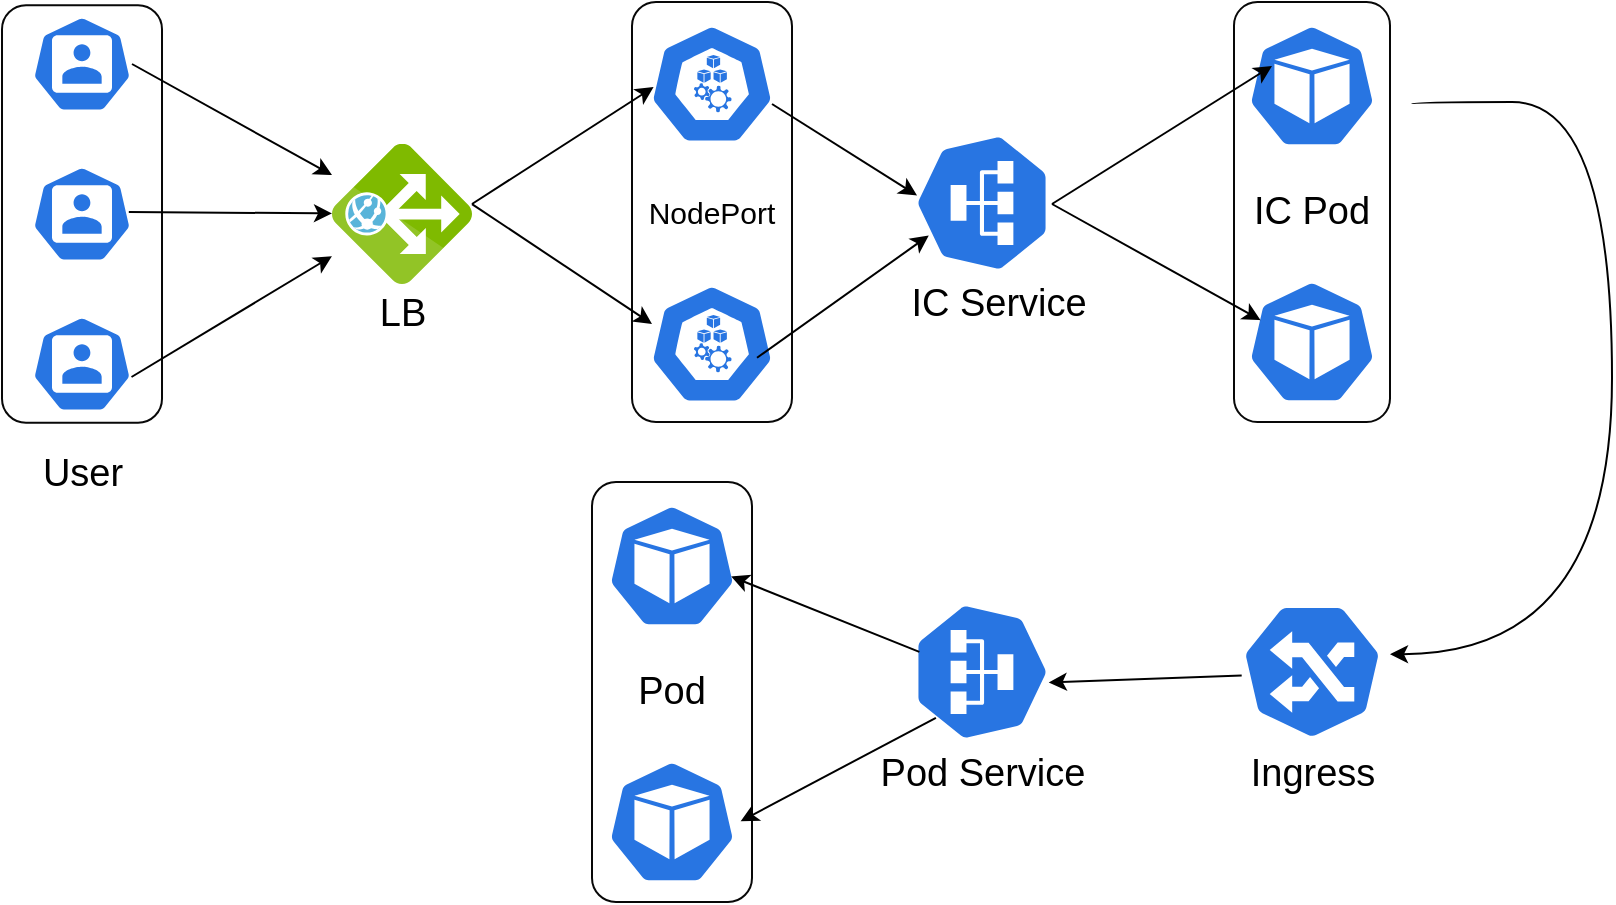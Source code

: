 <mxfile version="17.1.5" type="github">
  <diagram id="T-z73qjj3EYtQLlv2BbI" name="第 1 页">
    <mxGraphModel dx="1021" dy="529" grid="1" gridSize="10" guides="1" tooltips="1" connect="1" arrows="1" fold="1" page="1" pageScale="1" pageWidth="980" pageHeight="1390" math="0" shadow="0">
      <root>
        <mxCell id="0" />
        <mxCell id="1" parent="0" />
        <mxCell id="6sAhm8Tma2SEbeLi_Sfp-47" value="Pod" style="rounded=1;whiteSpace=wrap;html=1;fontSize=19;strokeColor=#080808;rotation=90;horizontal=0;" vertex="1" parent="1">
          <mxGeometry x="255" y="364" width="210" height="80" as="geometry" />
        </mxCell>
        <mxCell id="6sAhm8Tma2SEbeLi_Sfp-46" value="IC Pod" style="rounded=1;whiteSpace=wrap;html=1;fontSize=19;strokeColor=#080808;rotation=90;horizontal=0;" vertex="1" parent="1">
          <mxGeometry x="575" y="125" width="210" height="78" as="geometry" />
        </mxCell>
        <mxCell id="6sAhm8Tma2SEbeLi_Sfp-45" value="&lt;font style=&quot;font-size: 15px&quot;&gt;NodePort&lt;/font&gt;" style="rounded=1;whiteSpace=wrap;html=1;fontSize=19;strokeColor=#080808;rotation=90;textDirection=rtl;horizontal=0;" vertex="1" parent="1">
          <mxGeometry x="275" y="124" width="210" height="80" as="geometry" />
        </mxCell>
        <mxCell id="6sAhm8Tma2SEbeLi_Sfp-44" value="" style="rounded=1;whiteSpace=wrap;html=1;fontSize=19;strokeColor=#080808;rotation=90;" vertex="1" parent="1">
          <mxGeometry x="-39.37" y="125" width="208.75" height="80" as="geometry" />
        </mxCell>
        <mxCell id="6sAhm8Tma2SEbeLi_Sfp-3" value="" style="sketch=0;html=1;dashed=0;whitespace=wrap;fillColor=#2875E2;strokeColor=#ffffff;points=[[0.005,0.63,0],[0.1,0.2,0],[0.9,0.2,0],[0.5,0,0],[0.995,0.63,0],[0.72,0.99,0],[0.5,1,0],[0.28,0.99,0]];shape=mxgraph.kubernetes.icon;prIcon=user" vertex="1" parent="1">
          <mxGeometry x="40" y="65" width="50" height="50" as="geometry" />
        </mxCell>
        <mxCell id="6sAhm8Tma2SEbeLi_Sfp-4" value="" style="sketch=0;aspect=fixed;html=1;points=[];align=center;image;fontSize=12;image=img/lib/mscae/Application_Gateway.svg;rotation=-90;" vertex="1" parent="1">
          <mxGeometry x="190" y="130" width="70" height="70" as="geometry" />
        </mxCell>
        <mxCell id="6sAhm8Tma2SEbeLi_Sfp-5" value="" style="sketch=0;html=1;dashed=0;whitespace=wrap;fillColor=#2875E2;strokeColor=#ffffff;points=[[0.005,0.63,0],[0.1,0.2,0],[0.9,0.2,0],[0.5,0,0],[0.995,0.63,0],[0.72,0.99,0],[0.5,1,0],[0.28,0.99,0]];shape=mxgraph.kubernetes.icon;prIcon=user" vertex="1" parent="1">
          <mxGeometry x="40" y="140" width="50" height="50" as="geometry" />
        </mxCell>
        <mxCell id="6sAhm8Tma2SEbeLi_Sfp-6" value="" style="sketch=0;html=1;dashed=0;whitespace=wrap;fillColor=#2875E2;strokeColor=#ffffff;points=[[0.005,0.63,0],[0.1,0.2,0],[0.9,0.2,0],[0.5,0,0],[0.995,0.63,0],[0.72,0.99,0],[0.5,1,0],[0.28,0.99,0]];shape=mxgraph.kubernetes.icon;prIcon=user" vertex="1" parent="1">
          <mxGeometry x="40" y="215" width="50" height="50" as="geometry" />
        </mxCell>
        <mxCell id="6sAhm8Tma2SEbeLi_Sfp-7" value="&lt;font style=&quot;font-size: 19px;&quot;&gt;LB&lt;/font&gt;" style="text;html=1;align=center;verticalAlign=middle;resizable=0;points=[];autosize=1;strokeColor=none;fillColor=#FFFFFF;fontSize=19;" vertex="1" parent="1">
          <mxGeometry x="205" y="200" width="40" height="30" as="geometry" />
        </mxCell>
        <mxCell id="6sAhm8Tma2SEbeLi_Sfp-8" value="" style="sketch=0;html=1;dashed=0;whitespace=wrap;fillColor=#2875E2;strokeColor=#ffffff;points=[[0.005,0.63,0],[0.1,0.2,0],[0.9,0.2,0],[0.5,0,0],[0.995,0.63,0],[0.72,0.99,0],[0.5,1,0],[0.28,0.99,0]];shape=mxgraph.kubernetes.icon;prIcon=node;fontSize=19;" vertex="1" parent="1">
          <mxGeometry x="330" y="70" width="100" height="60" as="geometry" />
        </mxCell>
        <mxCell id="6sAhm8Tma2SEbeLi_Sfp-9" value="" style="sketch=0;html=1;dashed=0;whitespace=wrap;fillColor=#2875E2;strokeColor=#ffffff;points=[[0.005,0.63,0],[0.1,0.2,0],[0.9,0.2,0],[0.5,0,0],[0.995,0.63,0],[0.72,0.99,0],[0.5,1,0],[0.28,0.99,0]];shape=mxgraph.kubernetes.icon;prIcon=node;fontSize=19;" vertex="1" parent="1">
          <mxGeometry x="330" y="200" width="100" height="60" as="geometry" />
        </mxCell>
        <mxCell id="6sAhm8Tma2SEbeLi_Sfp-10" value="" style="sketch=0;html=1;dashed=0;whitespace=wrap;fillColor=#2875E2;strokeColor=#ffffff;points=[[0.005,0.63,0],[0.1,0.2,0],[0.9,0.2,0],[0.5,0,0],[0.995,0.63,0],[0.72,0.99,0],[0.5,1,0],[0.28,0.99,0]];shape=mxgraph.kubernetes.icon;prIcon=svc;fontSize=19;rotation=-90;horizontal=1;" vertex="1" parent="1">
          <mxGeometry x="480" y="115" width="70" height="89" as="geometry" />
        </mxCell>
        <mxCell id="6sAhm8Tma2SEbeLi_Sfp-11" value="" style="sketch=0;html=1;dashed=0;whitespace=wrap;fillColor=#2875E2;strokeColor=#ffffff;points=[[0.005,0.63,0],[0.1,0.2,0],[0.9,0.2,0],[0.5,0,0],[0.995,0.63,0],[0.72,0.99,0],[0.5,1,0],[0.28,0.99,0]];shape=mxgraph.kubernetes.icon;prIcon=pod;fontSize=19;" vertex="1" parent="1">
          <mxGeometry x="630" y="198" width="100" height="62" as="geometry" />
        </mxCell>
        <mxCell id="6sAhm8Tma2SEbeLi_Sfp-40" style="edgeStyle=orthogonalEdgeStyle;rounded=0;orthogonalLoop=1;jettySize=auto;html=1;entryX=0.175;entryY=0.631;entryDx=0;entryDy=0;entryPerimeter=0;fontSize=19;curved=1;" edge="1" parent="1" target="6sAhm8Tma2SEbeLi_Sfp-13">
          <mxGeometry relative="1" as="geometry">
            <mxPoint x="730" y="110" as="sourcePoint" />
            <Array as="points">
              <mxPoint x="830" y="109" />
              <mxPoint x="830" y="385" />
            </Array>
          </mxGeometry>
        </mxCell>
        <mxCell id="6sAhm8Tma2SEbeLi_Sfp-12" value="" style="sketch=0;html=1;dashed=0;whitespace=wrap;fillColor=#2875E2;strokeColor=#ffffff;points=[[0.005,0.63,0],[0.1,0.2,0],[0.9,0.2,0],[0.5,0,0],[0.995,0.63,0],[0.72,0.99,0],[0.5,1,0],[0.28,0.99,0]];shape=mxgraph.kubernetes.icon;prIcon=pod;fontSize=19;" vertex="1" parent="1">
          <mxGeometry x="630" y="70" width="100" height="62" as="geometry" />
        </mxCell>
        <mxCell id="6sAhm8Tma2SEbeLi_Sfp-13" value="" style="sketch=0;html=1;dashed=0;whitespace=wrap;fillColor=#2875E2;strokeColor=#ffffff;points=[[0.005,0.63,0],[0.1,0.2,0],[0.9,0.2,0],[0.5,0,0],[0.995,0.63,0],[0.72,0.99,0],[0.5,1,0],[0.28,0.99,0]];shape=mxgraph.kubernetes.icon;prIcon=ing;fontSize=19;rotation=-180;" vertex="1" parent="1">
          <mxGeometry x="620" y="360" width="120" height="68" as="geometry" />
        </mxCell>
        <mxCell id="6sAhm8Tma2SEbeLi_Sfp-14" value="" style="sketch=0;html=1;dashed=0;whitespace=wrap;fillColor=#2875E2;strokeColor=#ffffff;points=[[0.005,0.63,0],[0.1,0.2,0],[0.9,0.2,0],[0.5,0,0],[0.995,0.63,0],[0.72,0.99,0],[0.5,1,0],[0.28,0.99,0]];shape=mxgraph.kubernetes.icon;prIcon=svc;fontSize=19;rotation=90;" vertex="1" parent="1">
          <mxGeometry x="480" y="349.5" width="70" height="89" as="geometry" />
        </mxCell>
        <mxCell id="6sAhm8Tma2SEbeLi_Sfp-15" value="" style="sketch=0;html=1;dashed=0;whitespace=wrap;fillColor=#2875E2;strokeColor=#ffffff;points=[[0.005,0.63,0],[0.1,0.2,0],[0.9,0.2,0],[0.5,0,0],[0.995,0.63,0],[0.72,0.99,0],[0.5,1,0],[0.28,0.99,0]];shape=mxgraph.kubernetes.icon;prIcon=pod;fontSize=19;" vertex="1" parent="1">
          <mxGeometry x="630" y="198" width="100" height="62" as="geometry" />
        </mxCell>
        <mxCell id="6sAhm8Tma2SEbeLi_Sfp-16" value="" style="sketch=0;html=1;dashed=0;whitespace=wrap;fillColor=#2875E2;strokeColor=#ffffff;points=[[0.005,0.63,0],[0.1,0.2,0],[0.9,0.2,0],[0.5,0,0],[0.995,0.63,0],[0.72,0.99,0],[0.5,1,0],[0.28,0.99,0]];shape=mxgraph.kubernetes.icon;prIcon=pod;fontSize=19;" vertex="1" parent="1">
          <mxGeometry x="310" y="310" width="100" height="62" as="geometry" />
        </mxCell>
        <mxCell id="6sAhm8Tma2SEbeLi_Sfp-17" value="" style="sketch=0;html=1;dashed=0;whitespace=wrap;fillColor=#2875E2;strokeColor=#ffffff;points=[[0.005,0.63,0],[0.1,0.2,0],[0.9,0.2,0],[0.5,0,0],[0.995,0.63,0],[0.72,0.99,0],[0.5,1,0],[0.28,0.99,0]];shape=mxgraph.kubernetes.icon;prIcon=pod;fontSize=19;" vertex="1" parent="1">
          <mxGeometry x="310" y="438" width="100" height="62" as="geometry" />
        </mxCell>
        <mxCell id="6sAhm8Tma2SEbeLi_Sfp-30" value="" style="endArrow=classic;html=1;rounded=0;fontSize=19;" edge="1" parent="1" target="6sAhm8Tma2SEbeLi_Sfp-4">
          <mxGeometry width="50" height="50" relative="1" as="geometry">
            <mxPoint x="90" y="90" as="sourcePoint" />
            <mxPoint x="140" y="40" as="targetPoint" />
            <Array as="points" />
          </mxGeometry>
        </mxCell>
        <mxCell id="6sAhm8Tma2SEbeLi_Sfp-31" value="" style="endArrow=classic;html=1;rounded=0;fontSize=19;exitX=0.968;exitY=0.479;exitDx=0;exitDy=0;exitPerimeter=0;" edge="1" parent="1" source="6sAhm8Tma2SEbeLi_Sfp-5" target="6sAhm8Tma2SEbeLi_Sfp-4">
          <mxGeometry width="50" height="50" relative="1" as="geometry">
            <mxPoint x="80" y="200" as="sourcePoint" />
            <mxPoint x="130" y="150" as="targetPoint" />
          </mxGeometry>
        </mxCell>
        <mxCell id="6sAhm8Tma2SEbeLi_Sfp-32" value="" style="endArrow=classic;html=1;rounded=0;fontSize=19;exitX=0.995;exitY=0.63;exitDx=0;exitDy=0;exitPerimeter=0;" edge="1" parent="1" source="6sAhm8Tma2SEbeLi_Sfp-6" target="6sAhm8Tma2SEbeLi_Sfp-4">
          <mxGeometry width="50" height="50" relative="1" as="geometry">
            <mxPoint x="90" y="260" as="sourcePoint" />
            <mxPoint x="140" y="210" as="targetPoint" />
          </mxGeometry>
        </mxCell>
        <mxCell id="6sAhm8Tma2SEbeLi_Sfp-33" value="" style="endArrow=classic;html=1;rounded=0;fontSize=19;entryX=0.208;entryY=0.526;entryDx=0;entryDy=0;entryPerimeter=0;" edge="1" parent="1" target="6sAhm8Tma2SEbeLi_Sfp-8">
          <mxGeometry width="50" height="50" relative="1" as="geometry">
            <mxPoint x="260" y="160" as="sourcePoint" />
            <mxPoint x="300" y="100" as="targetPoint" />
          </mxGeometry>
        </mxCell>
        <mxCell id="6sAhm8Tma2SEbeLi_Sfp-34" value="" style="endArrow=classic;html=1;rounded=0;fontSize=19;exitX=0.571;exitY=1;exitDx=0;exitDy=0;exitPerimeter=0;" edge="1" parent="1" source="6sAhm8Tma2SEbeLi_Sfp-4">
          <mxGeometry width="50" height="50" relative="1" as="geometry">
            <mxPoint x="250" y="220" as="sourcePoint" />
            <mxPoint x="350" y="220" as="targetPoint" />
          </mxGeometry>
        </mxCell>
        <mxCell id="6sAhm8Tma2SEbeLi_Sfp-35" value="" style="endArrow=classic;html=1;rounded=0;fontSize=19;entryX=0.554;entryY=0.135;entryDx=0;entryDy=0;entryPerimeter=0;" edge="1" parent="1" target="6sAhm8Tma2SEbeLi_Sfp-10">
          <mxGeometry width="50" height="50" relative="1" as="geometry">
            <mxPoint x="410" y="110" as="sourcePoint" />
            <mxPoint x="460" y="80" as="targetPoint" />
          </mxGeometry>
        </mxCell>
        <mxCell id="6sAhm8Tma2SEbeLi_Sfp-36" value="" style="endArrow=classic;html=1;rounded=0;fontSize=19;entryX=0.268;entryY=0.201;entryDx=0;entryDy=0;entryPerimeter=0;exitX=0.725;exitY=0.615;exitDx=0;exitDy=0;exitPerimeter=0;" edge="1" parent="1" source="6sAhm8Tma2SEbeLi_Sfp-9" target="6sAhm8Tma2SEbeLi_Sfp-10">
          <mxGeometry width="50" height="50" relative="1" as="geometry">
            <mxPoint x="400" y="250" as="sourcePoint" />
            <mxPoint x="450" y="200" as="targetPoint" />
          </mxGeometry>
        </mxCell>
        <mxCell id="6sAhm8Tma2SEbeLi_Sfp-37" value="" style="endArrow=classic;html=1;rounded=0;fontSize=19;" edge="1" parent="1">
          <mxGeometry width="50" height="50" relative="1" as="geometry">
            <mxPoint x="550" y="160" as="sourcePoint" />
            <mxPoint x="660" y="91" as="targetPoint" />
          </mxGeometry>
        </mxCell>
        <mxCell id="6sAhm8Tma2SEbeLi_Sfp-38" value="" style="endArrow=classic;html=1;rounded=0;fontSize=19;entryX=0.243;entryY=0.324;entryDx=0;entryDy=0;entryPerimeter=0;" edge="1" parent="1" target="6sAhm8Tma2SEbeLi_Sfp-15">
          <mxGeometry width="50" height="50" relative="1" as="geometry">
            <mxPoint x="550" y="160" as="sourcePoint" />
            <mxPoint x="590" y="170" as="targetPoint" />
          </mxGeometry>
        </mxCell>
        <mxCell id="6sAhm8Tma2SEbeLi_Sfp-41" value="" style="endArrow=classic;html=1;rounded=0;fontSize=19;curved=1;entryX=0.575;entryY=0.125;entryDx=0;entryDy=0;entryPerimeter=0;exitX=0.793;exitY=0.475;exitDx=0;exitDy=0;exitPerimeter=0;" edge="1" parent="1" source="6sAhm8Tma2SEbeLi_Sfp-13" target="6sAhm8Tma2SEbeLi_Sfp-14">
          <mxGeometry width="50" height="50" relative="1" as="geometry">
            <mxPoint x="460" y="460" as="sourcePoint" />
            <mxPoint x="510" y="410" as="targetPoint" />
          </mxGeometry>
        </mxCell>
        <mxCell id="6sAhm8Tma2SEbeLi_Sfp-42" value="" style="endArrow=classic;html=1;rounded=0;fontSize=19;curved=1;entryX=0.796;entryY=0.585;entryDx=0;entryDy=0;entryPerimeter=0;exitX=0.356;exitY=0.852;exitDx=0;exitDy=0;exitPerimeter=0;" edge="1" parent="1" source="6sAhm8Tma2SEbeLi_Sfp-14" target="6sAhm8Tma2SEbeLi_Sfp-16">
          <mxGeometry width="50" height="50" relative="1" as="geometry">
            <mxPoint x="460" y="460" as="sourcePoint" />
            <mxPoint x="510" y="410" as="targetPoint" />
          </mxGeometry>
        </mxCell>
        <mxCell id="6sAhm8Tma2SEbeLi_Sfp-43" value="" style="endArrow=classic;html=1;rounded=0;fontSize=19;curved=1;entryX=0.843;entryY=0.494;entryDx=0;entryDy=0;entryPerimeter=0;exitX=0.827;exitY=0.759;exitDx=0;exitDy=0;exitPerimeter=0;" edge="1" parent="1" source="6sAhm8Tma2SEbeLi_Sfp-14" target="6sAhm8Tma2SEbeLi_Sfp-17">
          <mxGeometry width="50" height="50" relative="1" as="geometry">
            <mxPoint x="460" y="460" as="sourcePoint" />
            <mxPoint x="510" y="410" as="targetPoint" />
          </mxGeometry>
        </mxCell>
        <mxCell id="6sAhm8Tma2SEbeLi_Sfp-48" value="User" style="text;html=1;align=center;verticalAlign=middle;resizable=0;points=[];autosize=1;strokeColor=none;fillColor=#FFFFFF;fontSize=19;" vertex="1" parent="1">
          <mxGeometry x="35" y="280" width="60" height="30" as="geometry" />
        </mxCell>
        <mxCell id="6sAhm8Tma2SEbeLi_Sfp-49" value="IC Service" style="text;html=1;align=center;verticalAlign=middle;resizable=0;points=[];autosize=1;strokeColor=none;fillColor=none;fontSize=19;" vertex="1" parent="1">
          <mxGeometry x="473" y="195" width="100" height="30" as="geometry" />
        </mxCell>
        <mxCell id="6sAhm8Tma2SEbeLi_Sfp-50" value="Ingress" style="text;html=1;align=center;verticalAlign=middle;resizable=0;points=[];autosize=1;strokeColor=none;fillColor=none;fontSize=19;" vertex="1" parent="1">
          <mxGeometry x="640" y="430" width="80" height="30" as="geometry" />
        </mxCell>
        <mxCell id="6sAhm8Tma2SEbeLi_Sfp-51" value="Pod Service" style="text;html=1;align=center;verticalAlign=middle;resizable=0;points=[];autosize=1;strokeColor=none;fillColor=none;fontSize=19;" vertex="1" parent="1">
          <mxGeometry x="455" y="430" width="120" height="30" as="geometry" />
        </mxCell>
      </root>
    </mxGraphModel>
  </diagram>
</mxfile>
